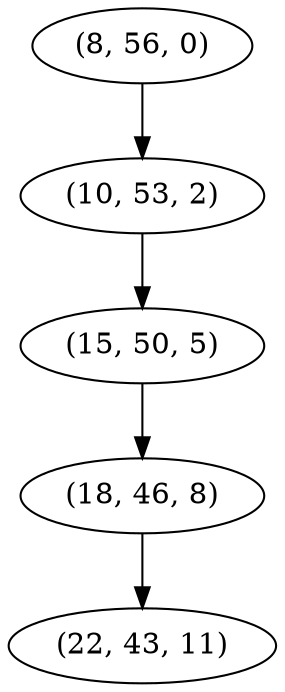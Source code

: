 digraph tree {
    "(8, 56, 0)";
    "(10, 53, 2)";
    "(15, 50, 5)";
    "(18, 46, 8)";
    "(22, 43, 11)";
    "(8, 56, 0)" -> "(10, 53, 2)";
    "(10, 53, 2)" -> "(15, 50, 5)";
    "(15, 50, 5)" -> "(18, 46, 8)";
    "(18, 46, 8)" -> "(22, 43, 11)";
}
